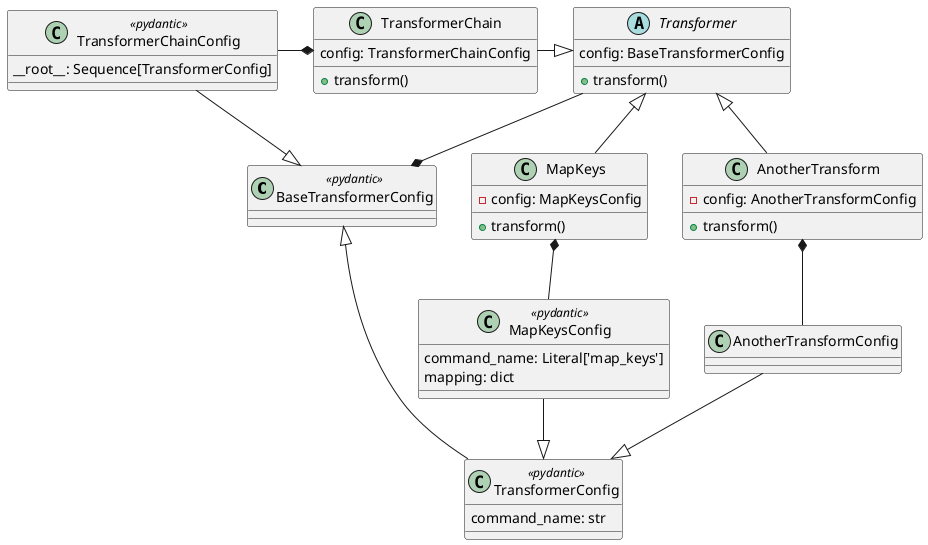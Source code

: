 @startuml
'https://plantuml.com/class-diagram
class BaseTransformerConfig <<pydantic>> {
}
class TransformerChainConfig <<pydantic>> {
__root__: Sequence[TransformerConfig]
}
class TransformerConfig <<pydantic>> {
command_name: str
}

abstract Transformer {
    config: BaseTransformerConfig
    + transform()
}

class TransformerChain {
    config: TransformerChainConfig
    + transform()
}

class MapKeys {
    - config: MapKeysConfig
    + transform()
}

class MapKeysConfig <<pydantic>> {
    command_name: Literal['map_keys']
    mapping: dict
}



class AnotherTransform {
    - config: AnotherTransformConfig
    + transform()
}



TransformerChain -r-|> Transformer
TransformerChain *-l- TransformerChainConfig

TransformerConfig -u-|> BaseTransformerConfig
TransformerChainConfig --|> BaseTransformerConfig
Transformer --* BaseTransformerConfig

MapKeys -u-|> Transformer
MapKeys *-d- MapKeysConfig
MapKeysConfig -d-|> TransformerConfig
AnotherTransform -u-|> Transformer
AnotherTransform *-d- AnotherTransformConfig
AnotherTransformConfig -d-|> TransformerConfig
@enduml
